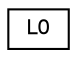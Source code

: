 digraph "Graphical Class Hierarchy"
{
  edge [fontname="Helvetica",fontsize="10",labelfontname="Helvetica",labelfontsize="10"];
  node [fontname="Helvetica",fontsize="10",shape=record];
  rankdir="LR";
  Node0 [label="L0",height=0.2,width=0.4,color="black", fillcolor="white", style="filled",URL="$class_l0.html"];
}
